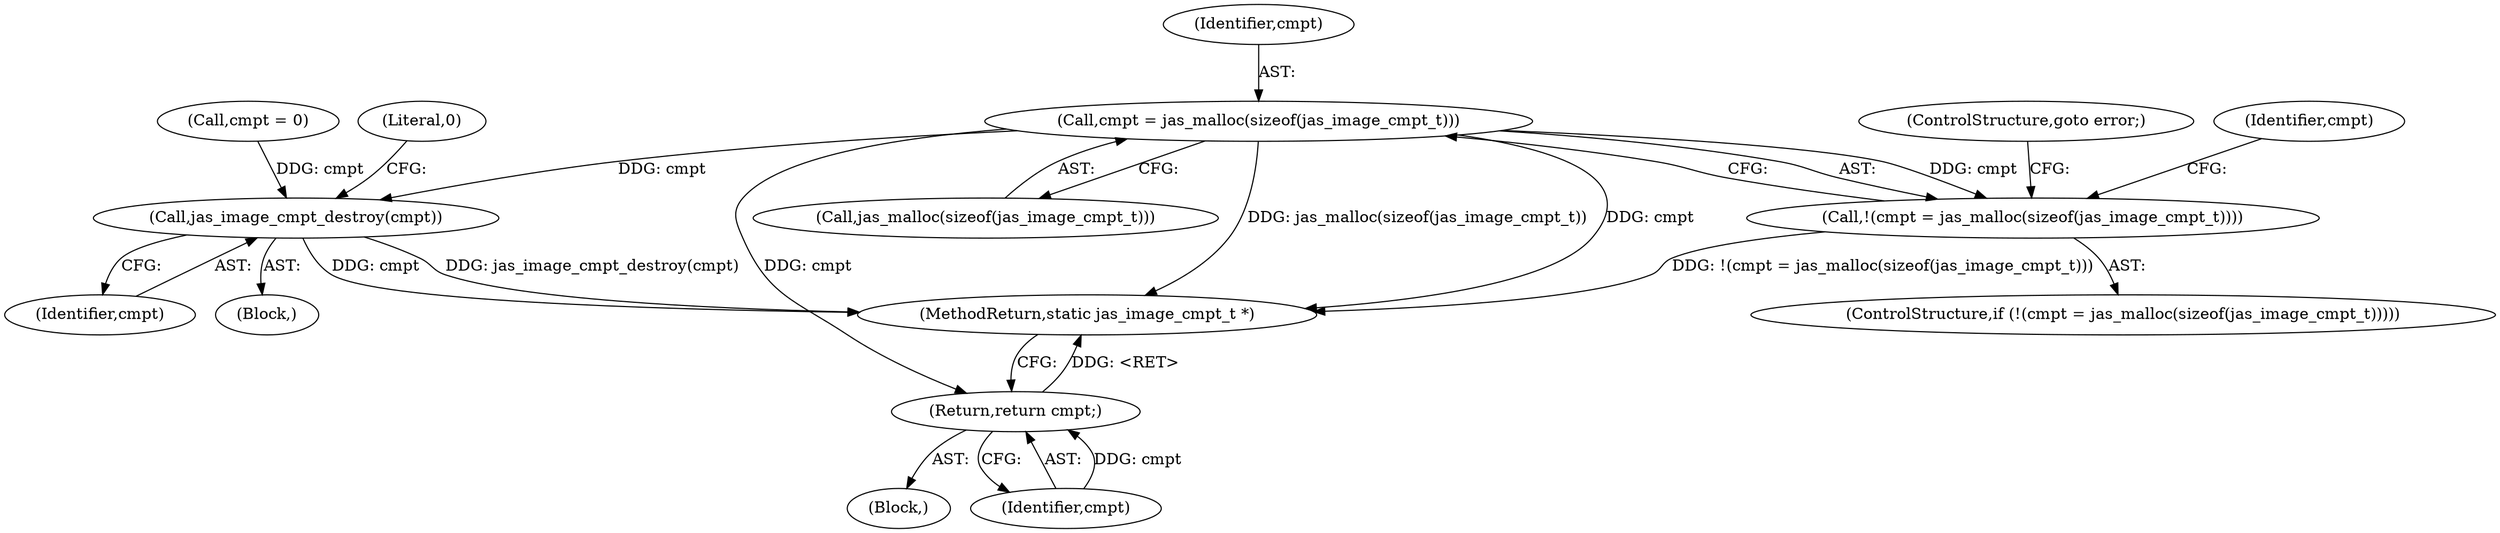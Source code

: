 digraph "0_jasper_634ce8e8a5accc0fa05dd2c20d42b4749d4b2735@API" {
"1000152" [label="(Call,cmpt = jas_malloc(sizeof(jas_image_cmpt_t)))"];
"1000151" [label="(Call,!(cmpt = jas_malloc(sizeof(jas_image_cmpt_t))))"];
"1000287" [label="(Return,return cmpt;)"];
"1000293" [label="(Call,jas_image_cmpt_destroy(cmpt))"];
"1000287" [label="(Return,return cmpt;)"];
"1000152" [label="(Call,cmpt = jas_malloc(sizeof(jas_image_cmpt_t)))"];
"1000158" [label="(ControlStructure,goto error;)"];
"1000161" [label="(Identifier,cmpt)"];
"1000293" [label="(Call,jas_image_cmpt_destroy(cmpt))"];
"1000154" [label="(Call,jas_malloc(sizeof(jas_image_cmpt_t)))"];
"1000297" [label="(MethodReturn,static jas_image_cmpt_t *)"];
"1000112" [label="(Block,)"];
"1000153" [label="(Identifier,cmpt)"];
"1000288" [label="(Identifier,cmpt)"];
"1000151" [label="(Call,!(cmpt = jas_malloc(sizeof(jas_image_cmpt_t))))"];
"1000294" [label="(Identifier,cmpt)"];
"1000115" [label="(Call,cmpt = 0)"];
"1000296" [label="(Literal,0)"];
"1000292" [label="(Block,)"];
"1000150" [label="(ControlStructure,if (!(cmpt = jas_malloc(sizeof(jas_image_cmpt_t)))))"];
"1000152" -> "1000151"  [label="AST: "];
"1000152" -> "1000154"  [label="CFG: "];
"1000153" -> "1000152"  [label="AST: "];
"1000154" -> "1000152"  [label="AST: "];
"1000151" -> "1000152"  [label="CFG: "];
"1000152" -> "1000297"  [label="DDG: jas_malloc(sizeof(jas_image_cmpt_t))"];
"1000152" -> "1000297"  [label="DDG: cmpt"];
"1000152" -> "1000151"  [label="DDG: cmpt"];
"1000152" -> "1000287"  [label="DDG: cmpt"];
"1000152" -> "1000293"  [label="DDG: cmpt"];
"1000151" -> "1000150"  [label="AST: "];
"1000158" -> "1000151"  [label="CFG: "];
"1000161" -> "1000151"  [label="CFG: "];
"1000151" -> "1000297"  [label="DDG: !(cmpt = jas_malloc(sizeof(jas_image_cmpt_t)))"];
"1000287" -> "1000112"  [label="AST: "];
"1000287" -> "1000288"  [label="CFG: "];
"1000288" -> "1000287"  [label="AST: "];
"1000297" -> "1000287"  [label="CFG: "];
"1000287" -> "1000297"  [label="DDG: <RET>"];
"1000288" -> "1000287"  [label="DDG: cmpt"];
"1000293" -> "1000292"  [label="AST: "];
"1000293" -> "1000294"  [label="CFG: "];
"1000294" -> "1000293"  [label="AST: "];
"1000296" -> "1000293"  [label="CFG: "];
"1000293" -> "1000297"  [label="DDG: cmpt"];
"1000293" -> "1000297"  [label="DDG: jas_image_cmpt_destroy(cmpt)"];
"1000115" -> "1000293"  [label="DDG: cmpt"];
}
